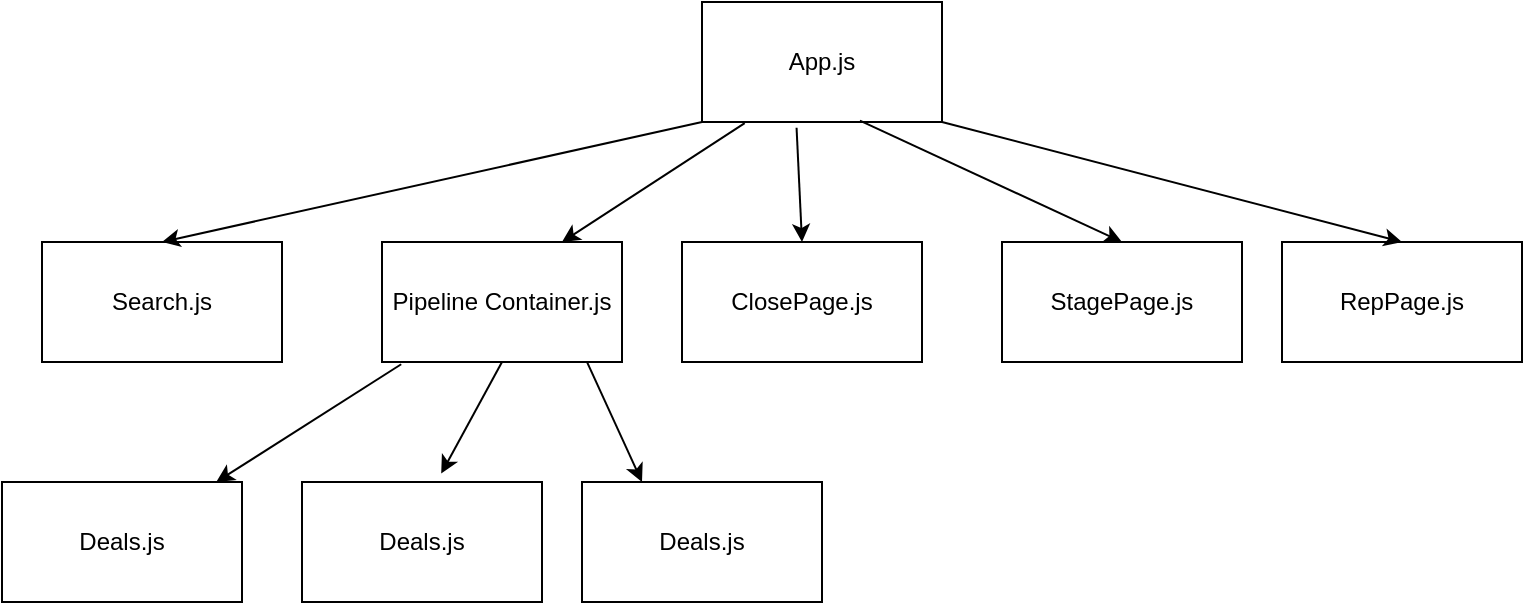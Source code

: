 <mxfile>
    <diagram id="Z0W5wGmVpZSP7qn3Q1Jj" name="Page-1">
        <mxGraphModel dx="831" dy="373" grid="1" gridSize="10" guides="1" tooltips="1" connect="1" arrows="1" fold="1" page="1" pageScale="1" pageWidth="850" pageHeight="1100" math="0" shadow="0">
            <root>
                <mxCell id="0"/>
                <mxCell id="1" parent="0"/>
                <mxCell id="2" value="App.js" style="rounded=0;whiteSpace=wrap;html=1;" vertex="1" parent="1">
                    <mxGeometry x="360" y="50" width="120" height="60" as="geometry"/>
                </mxCell>
                <mxCell id="3" value="ClosePage.js" style="rounded=0;whiteSpace=wrap;html=1;" vertex="1" parent="1">
                    <mxGeometry x="350" y="170" width="120" height="60" as="geometry"/>
                </mxCell>
                <mxCell id="4" value="StagePage.js" style="rounded=0;whiteSpace=wrap;html=1;" vertex="1" parent="1">
                    <mxGeometry x="510" y="170" width="120" height="60" as="geometry"/>
                </mxCell>
                <mxCell id="5" value="RepPage.js" style="rounded=0;whiteSpace=wrap;html=1;" vertex="1" parent="1">
                    <mxGeometry x="650" y="170" width="120" height="60" as="geometry"/>
                </mxCell>
                <mxCell id="7" value="Search.js" style="rounded=0;whiteSpace=wrap;html=1;" vertex="1" parent="1">
                    <mxGeometry x="30" y="170" width="120" height="60" as="geometry"/>
                </mxCell>
                <mxCell id="8" value="Pipeline Container.js" style="rounded=0;whiteSpace=wrap;html=1;" vertex="1" parent="1">
                    <mxGeometry x="200" y="170" width="120" height="60" as="geometry"/>
                </mxCell>
                <mxCell id="9" value="Deals.js" style="rounded=0;whiteSpace=wrap;html=1;" vertex="1" parent="1">
                    <mxGeometry x="10" y="290" width="120" height="60" as="geometry"/>
                </mxCell>
                <mxCell id="10" value="Deals.js" style="rounded=0;whiteSpace=wrap;html=1;" vertex="1" parent="1">
                    <mxGeometry x="160" y="290" width="120" height="60" as="geometry"/>
                </mxCell>
                <mxCell id="11" value="Deals.js" style="rounded=0;whiteSpace=wrap;html=1;" vertex="1" parent="1">
                    <mxGeometry x="300" y="290" width="120" height="60" as="geometry"/>
                </mxCell>
                <mxCell id="12" value="" style="endArrow=classic;html=1;entryX=0.5;entryY=0;entryDx=0;entryDy=0;exitX=1;exitY=1;exitDx=0;exitDy=0;" edge="1" parent="1" source="2" target="5">
                    <mxGeometry width="50" height="50" relative="1" as="geometry">
                        <mxPoint x="680" y="220" as="sourcePoint"/>
                        <mxPoint x="440" y="170" as="targetPoint"/>
                    </mxGeometry>
                </mxCell>
                <mxCell id="13" value="" style="endArrow=classic;html=1;entryX=0.5;entryY=0;entryDx=0;entryDy=0;exitX=0.658;exitY=0.989;exitDx=0;exitDy=0;exitPerimeter=0;" edge="1" parent="1" source="2" target="4">
                    <mxGeometry width="50" height="50" relative="1" as="geometry">
                        <mxPoint x="620" y="220" as="sourcePoint"/>
                        <mxPoint x="440" y="170" as="targetPoint"/>
                    </mxGeometry>
                </mxCell>
                <mxCell id="14" value="" style="endArrow=classic;html=1;exitX=0.394;exitY=1.048;exitDx=0;exitDy=0;exitPerimeter=0;entryX=0.5;entryY=0;entryDx=0;entryDy=0;" edge="1" parent="1" source="2" target="3">
                    <mxGeometry width="50" height="50" relative="1" as="geometry">
                        <mxPoint x="577.88" y="218.74" as="sourcePoint"/>
                        <mxPoint x="450" y="180" as="targetPoint"/>
                    </mxGeometry>
                </mxCell>
                <mxCell id="15" value="" style="endArrow=classic;html=1;exitX=0.854;exitY=0.999;exitDx=0;exitDy=0;exitPerimeter=0;entryX=0.25;entryY=0;entryDx=0;entryDy=0;" edge="1" parent="1" source="8" target="11">
                    <mxGeometry width="50" height="50" relative="1" as="geometry">
                        <mxPoint x="390" y="220" as="sourcePoint"/>
                        <mxPoint x="440" y="170" as="targetPoint"/>
                    </mxGeometry>
                </mxCell>
                <mxCell id="16" value="" style="endArrow=classic;html=1;exitX=0.5;exitY=1;exitDx=0;exitDy=0;entryX=0.58;entryY=-0.07;entryDx=0;entryDy=0;entryPerimeter=0;" edge="1" parent="1" source="8" target="10">
                    <mxGeometry width="50" height="50" relative="1" as="geometry">
                        <mxPoint x="390" y="220" as="sourcePoint"/>
                        <mxPoint x="440" y="170" as="targetPoint"/>
                    </mxGeometry>
                </mxCell>
                <mxCell id="17" value="" style="endArrow=classic;html=1;exitX=0.08;exitY=1.019;exitDx=0;exitDy=0;exitPerimeter=0;" edge="1" parent="1" source="8" target="9">
                    <mxGeometry width="50" height="50" relative="1" as="geometry">
                        <mxPoint x="390" y="220" as="sourcePoint"/>
                        <mxPoint x="440" y="170" as="targetPoint"/>
                    </mxGeometry>
                </mxCell>
                <mxCell id="19" value="" style="endArrow=classic;html=1;exitX=0;exitY=1;exitDx=0;exitDy=0;entryX=0.5;entryY=0;entryDx=0;entryDy=0;" edge="1" parent="1" source="2" target="7">
                    <mxGeometry width="50" height="50" relative="1" as="geometry">
                        <mxPoint x="390" y="220" as="sourcePoint"/>
                        <mxPoint x="420" y="160" as="targetPoint"/>
                    </mxGeometry>
                </mxCell>
                <mxCell id="20" value="" style="endArrow=classic;html=1;exitX=0.178;exitY=1.009;exitDx=0;exitDy=0;entryX=0.75;entryY=0;entryDx=0;entryDy=0;exitPerimeter=0;" edge="1" parent="1" source="2" target="8">
                    <mxGeometry width="50" height="50" relative="1" as="geometry">
                        <mxPoint x="390" y="220" as="sourcePoint"/>
                        <mxPoint x="440" y="170" as="targetPoint"/>
                    </mxGeometry>
                </mxCell>
            </root>
        </mxGraphModel>
    </diagram>
</mxfile>